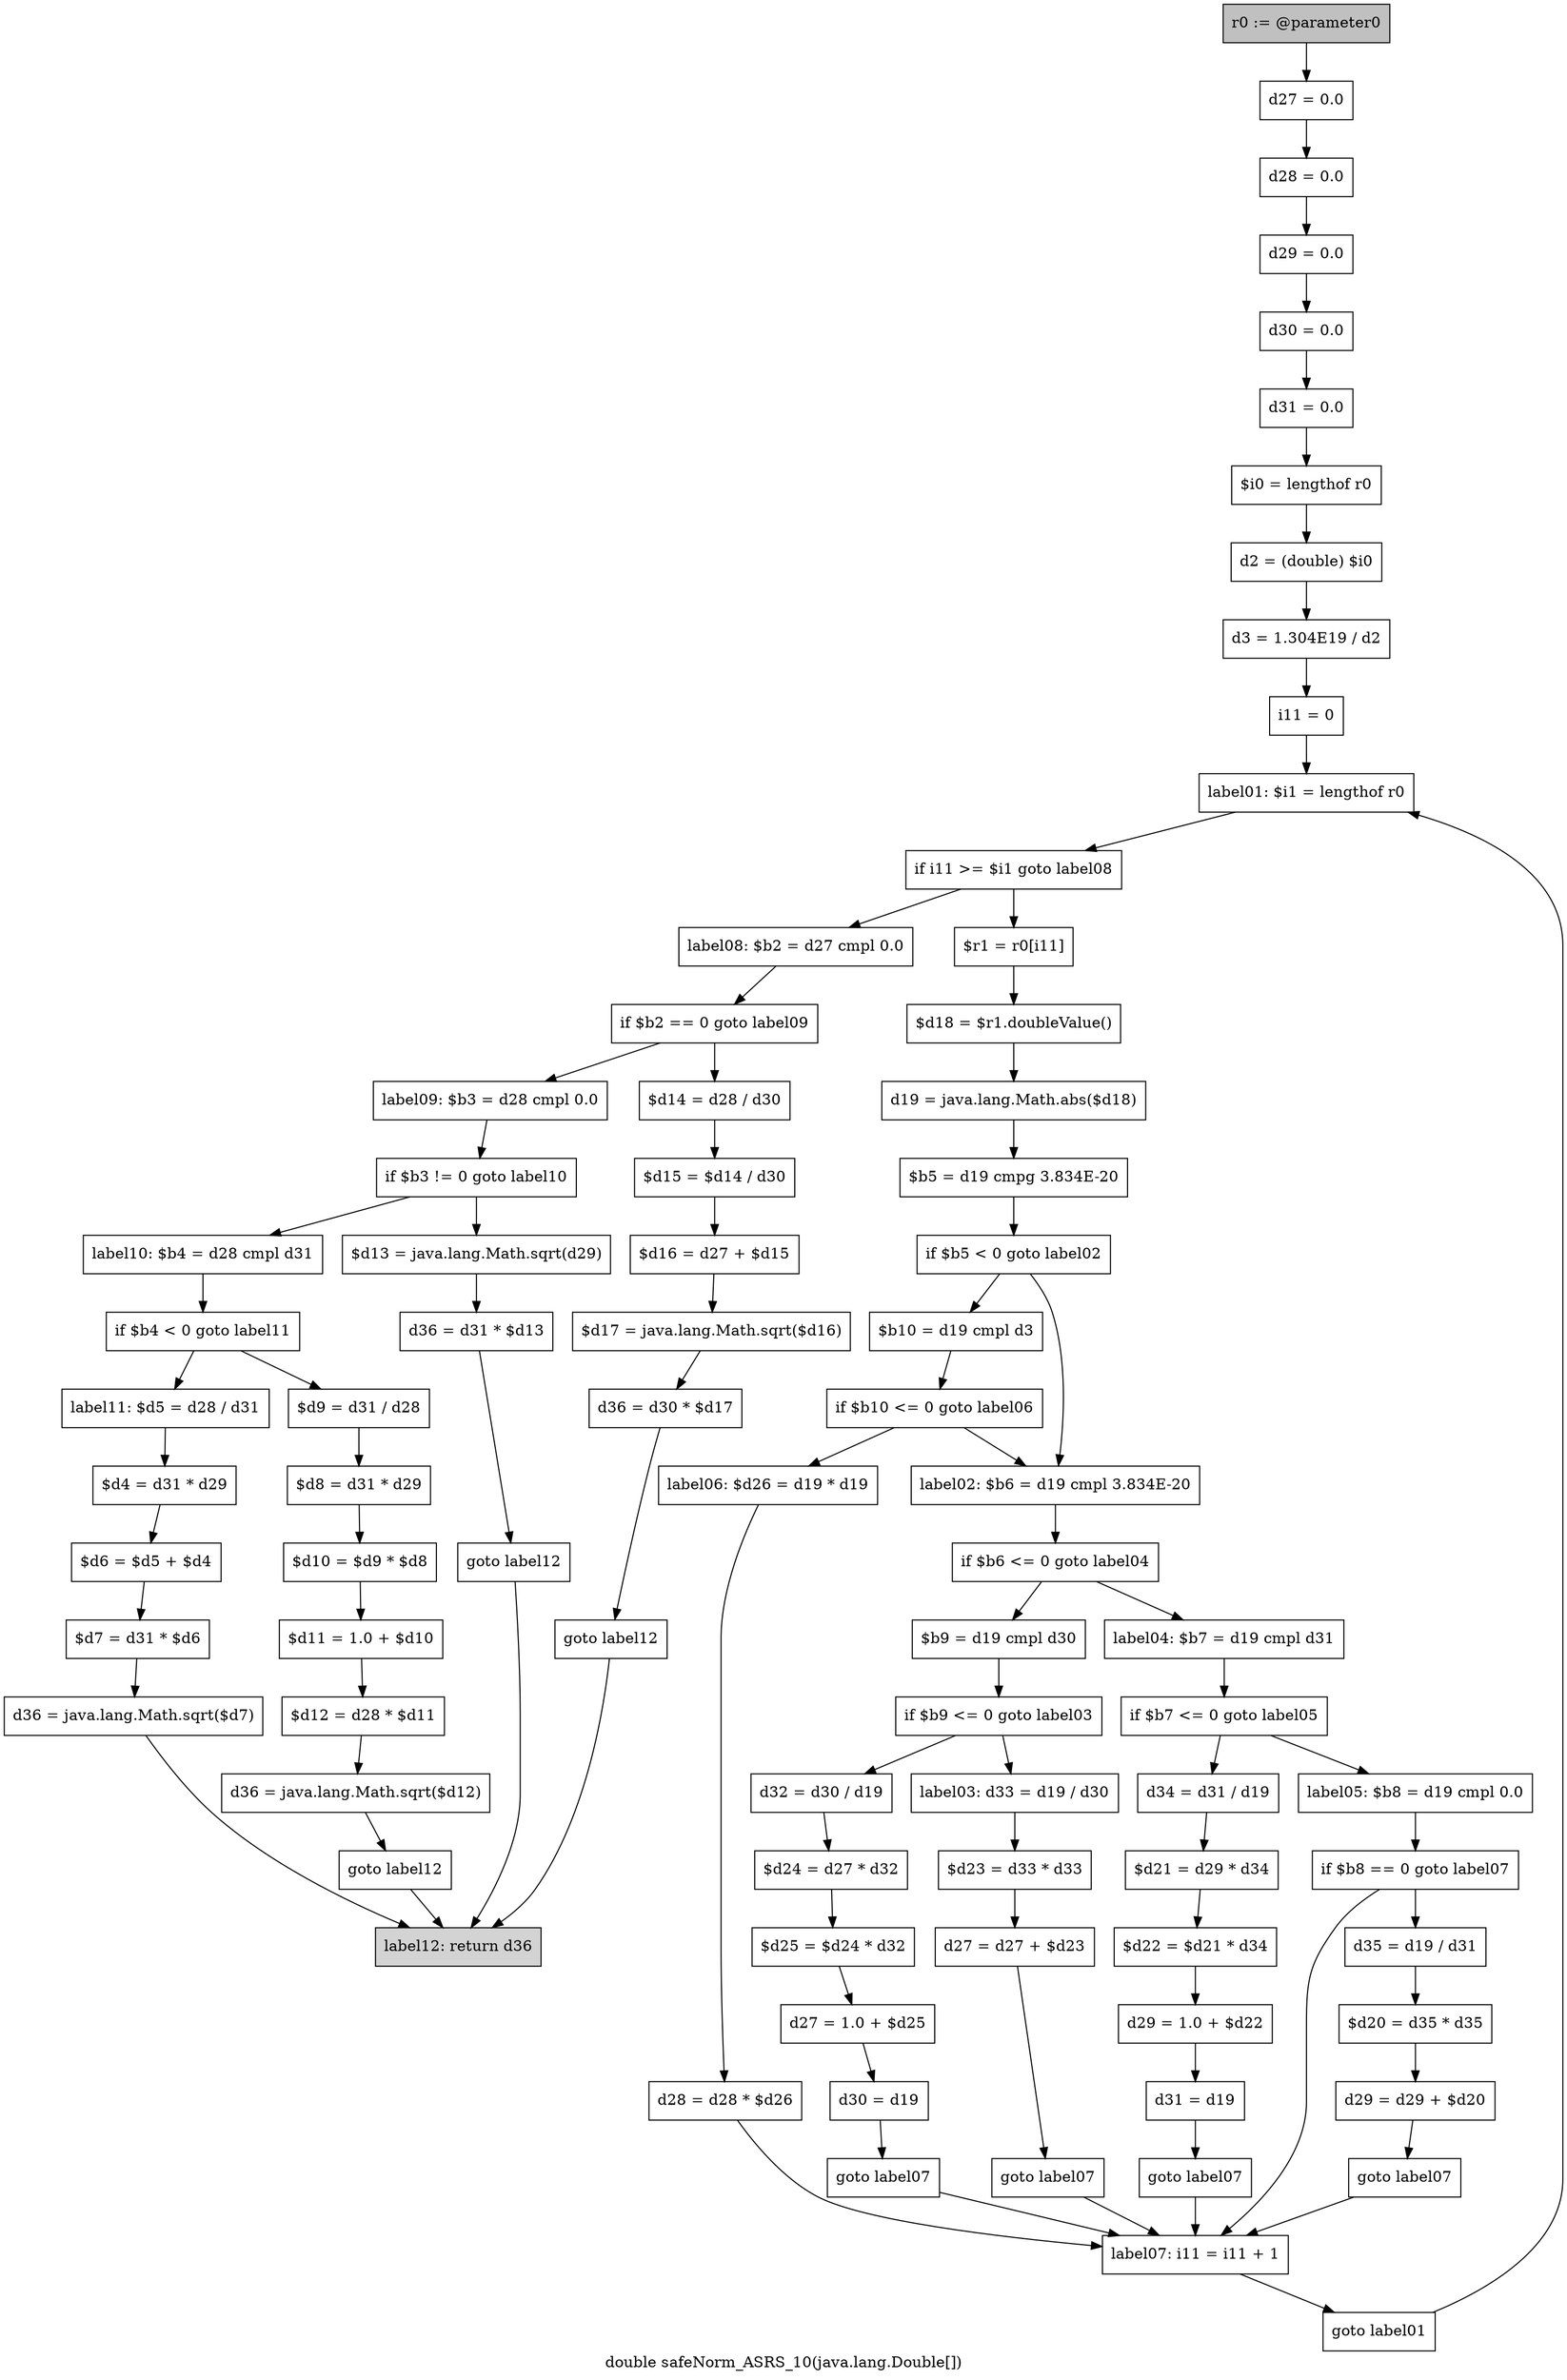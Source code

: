 digraph "double safeNorm_ASRS_10(java.lang.Double[])" {
    label="double safeNorm_ASRS_10(java.lang.Double[])";
    node [shape=box];
    "0" [style=filled,fillcolor=gray,label="r0 := @parameter0",];
    "1" [label="d27 = 0.0",];
    "0"->"1";
    "2" [label="d28 = 0.0",];
    "1"->"2";
    "3" [label="d29 = 0.0",];
    "2"->"3";
    "4" [label="d30 = 0.0",];
    "3"->"4";
    "5" [label="d31 = 0.0",];
    "4"->"5";
    "6" [label="$i0 = lengthof r0",];
    "5"->"6";
    "7" [label="d2 = (double) $i0",];
    "6"->"7";
    "8" [label="d3 = 1.304E19 / d2",];
    "7"->"8";
    "9" [label="i11 = 0",];
    "8"->"9";
    "10" [label="label01: $i1 = lengthof r0",];
    "9"->"10";
    "11" [label="if i11 >= $i1 goto label08",];
    "10"->"11";
    "12" [label="$r1 = r0[i11]",];
    "11"->"12";
    "51" [label="label08: $b2 = d27 cmpl 0.0",];
    "11"->"51";
    "13" [label="$d18 = $r1.doubleValue()",];
    "12"->"13";
    "14" [label="d19 = java.lang.Math.abs($d18)",];
    "13"->"14";
    "15" [label="$b5 = d19 cmpg 3.834E-20",];
    "14"->"15";
    "16" [label="if $b5 < 0 goto label02",];
    "15"->"16";
    "17" [label="$b10 = d19 cmpl d3",];
    "16"->"17";
    "19" [label="label02: $b6 = d19 cmpl 3.834E-20",];
    "16"->"19";
    "18" [label="if $b10 <= 0 goto label06",];
    "17"->"18";
    "18"->"19";
    "47" [label="label06: $d26 = d19 * d19",];
    "18"->"47";
    "20" [label="if $b6 <= 0 goto label04",];
    "19"->"20";
    "21" [label="$b9 = d19 cmpl d30",];
    "20"->"21";
    "33" [label="label04: $b7 = d19 cmpl d31",];
    "20"->"33";
    "22" [label="if $b9 <= 0 goto label03",];
    "21"->"22";
    "23" [label="d32 = d30 / d19",];
    "22"->"23";
    "29" [label="label03: d33 = d19 / d30",];
    "22"->"29";
    "24" [label="$d24 = d27 * d32",];
    "23"->"24";
    "25" [label="$d25 = $d24 * d32",];
    "24"->"25";
    "26" [label="d27 = 1.0 + $d25",];
    "25"->"26";
    "27" [label="d30 = d19",];
    "26"->"27";
    "28" [label="goto label07",];
    "27"->"28";
    "49" [label="label07: i11 = i11 + 1",];
    "28"->"49";
    "30" [label="$d23 = d33 * d33",];
    "29"->"30";
    "31" [label="d27 = d27 + $d23",];
    "30"->"31";
    "32" [label="goto label07",];
    "31"->"32";
    "32"->"49";
    "34" [label="if $b7 <= 0 goto label05",];
    "33"->"34";
    "35" [label="d34 = d31 / d19",];
    "34"->"35";
    "41" [label="label05: $b8 = d19 cmpl 0.0",];
    "34"->"41";
    "36" [label="$d21 = d29 * d34",];
    "35"->"36";
    "37" [label="$d22 = $d21 * d34",];
    "36"->"37";
    "38" [label="d29 = 1.0 + $d22",];
    "37"->"38";
    "39" [label="d31 = d19",];
    "38"->"39";
    "40" [label="goto label07",];
    "39"->"40";
    "40"->"49";
    "42" [label="if $b8 == 0 goto label07",];
    "41"->"42";
    "43" [label="d35 = d19 / d31",];
    "42"->"43";
    "42"->"49";
    "44" [label="$d20 = d35 * d35",];
    "43"->"44";
    "45" [label="d29 = d29 + $d20",];
    "44"->"45";
    "46" [label="goto label07",];
    "45"->"46";
    "46"->"49";
    "48" [label="d28 = d28 * $d26",];
    "47"->"48";
    "48"->"49";
    "50" [label="goto label01",];
    "49"->"50";
    "50"->"10";
    "52" [label="if $b2 == 0 goto label09",];
    "51"->"52";
    "53" [label="$d14 = d28 / d30",];
    "52"->"53";
    "59" [label="label09: $b3 = d28 cmpl 0.0",];
    "52"->"59";
    "54" [label="$d15 = $d14 / d30",];
    "53"->"54";
    "55" [label="$d16 = d27 + $d15",];
    "54"->"55";
    "56" [label="$d17 = java.lang.Math.sqrt($d16)",];
    "55"->"56";
    "57" [label="d36 = d30 * $d17",];
    "56"->"57";
    "58" [label="goto label12",];
    "57"->"58";
    "78" [style=filled,fillcolor=lightgray,label="label12: return d36",];
    "58"->"78";
    "60" [label="if $b3 != 0 goto label10",];
    "59"->"60";
    "61" [label="$d13 = java.lang.Math.sqrt(d29)",];
    "60"->"61";
    "64" [label="label10: $b4 = d28 cmpl d31",];
    "60"->"64";
    "62" [label="d36 = d31 * $d13",];
    "61"->"62";
    "63" [label="goto label12",];
    "62"->"63";
    "63"->"78";
    "65" [label="if $b4 < 0 goto label11",];
    "64"->"65";
    "66" [label="$d9 = d31 / d28",];
    "65"->"66";
    "73" [label="label11: $d5 = d28 / d31",];
    "65"->"73";
    "67" [label="$d8 = d31 * d29",];
    "66"->"67";
    "68" [label="$d10 = $d9 * $d8",];
    "67"->"68";
    "69" [label="$d11 = 1.0 + $d10",];
    "68"->"69";
    "70" [label="$d12 = d28 * $d11",];
    "69"->"70";
    "71" [label="d36 = java.lang.Math.sqrt($d12)",];
    "70"->"71";
    "72" [label="goto label12",];
    "71"->"72";
    "72"->"78";
    "74" [label="$d4 = d31 * d29",];
    "73"->"74";
    "75" [label="$d6 = $d5 + $d4",];
    "74"->"75";
    "76" [label="$d7 = d31 * $d6",];
    "75"->"76";
    "77" [label="d36 = java.lang.Math.sqrt($d7)",];
    "76"->"77";
    "77"->"78";
}

